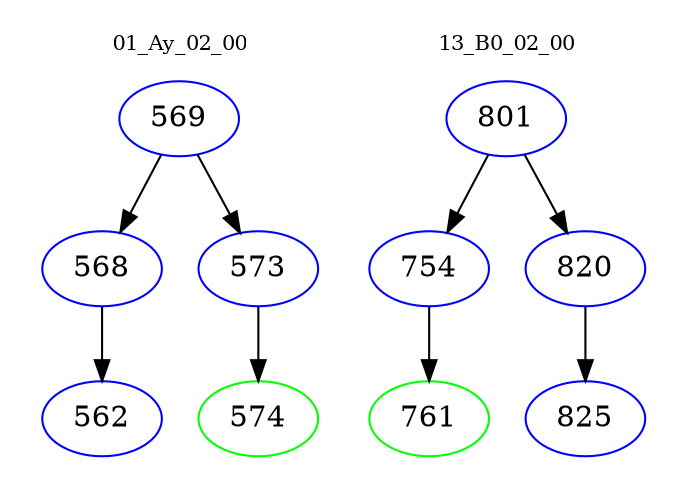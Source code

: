 digraph{
subgraph cluster_0 {
color = white
label = "01_Ay_02_00";
fontsize=10;
T0_569 [label="569", color="blue"]
T0_569 -> T0_568 [color="black"]
T0_568 [label="568", color="blue"]
T0_568 -> T0_562 [color="black"]
T0_562 [label="562", color="blue"]
T0_569 -> T0_573 [color="black"]
T0_573 [label="573", color="blue"]
T0_573 -> T0_574 [color="black"]
T0_574 [label="574", color="green"]
}
subgraph cluster_1 {
color = white
label = "13_B0_02_00";
fontsize=10;
T1_801 [label="801", color="blue"]
T1_801 -> T1_754 [color="black"]
T1_754 [label="754", color="blue"]
T1_754 -> T1_761 [color="black"]
T1_761 [label="761", color="green"]
T1_801 -> T1_820 [color="black"]
T1_820 [label="820", color="blue"]
T1_820 -> T1_825 [color="black"]
T1_825 [label="825", color="blue"]
}
}
